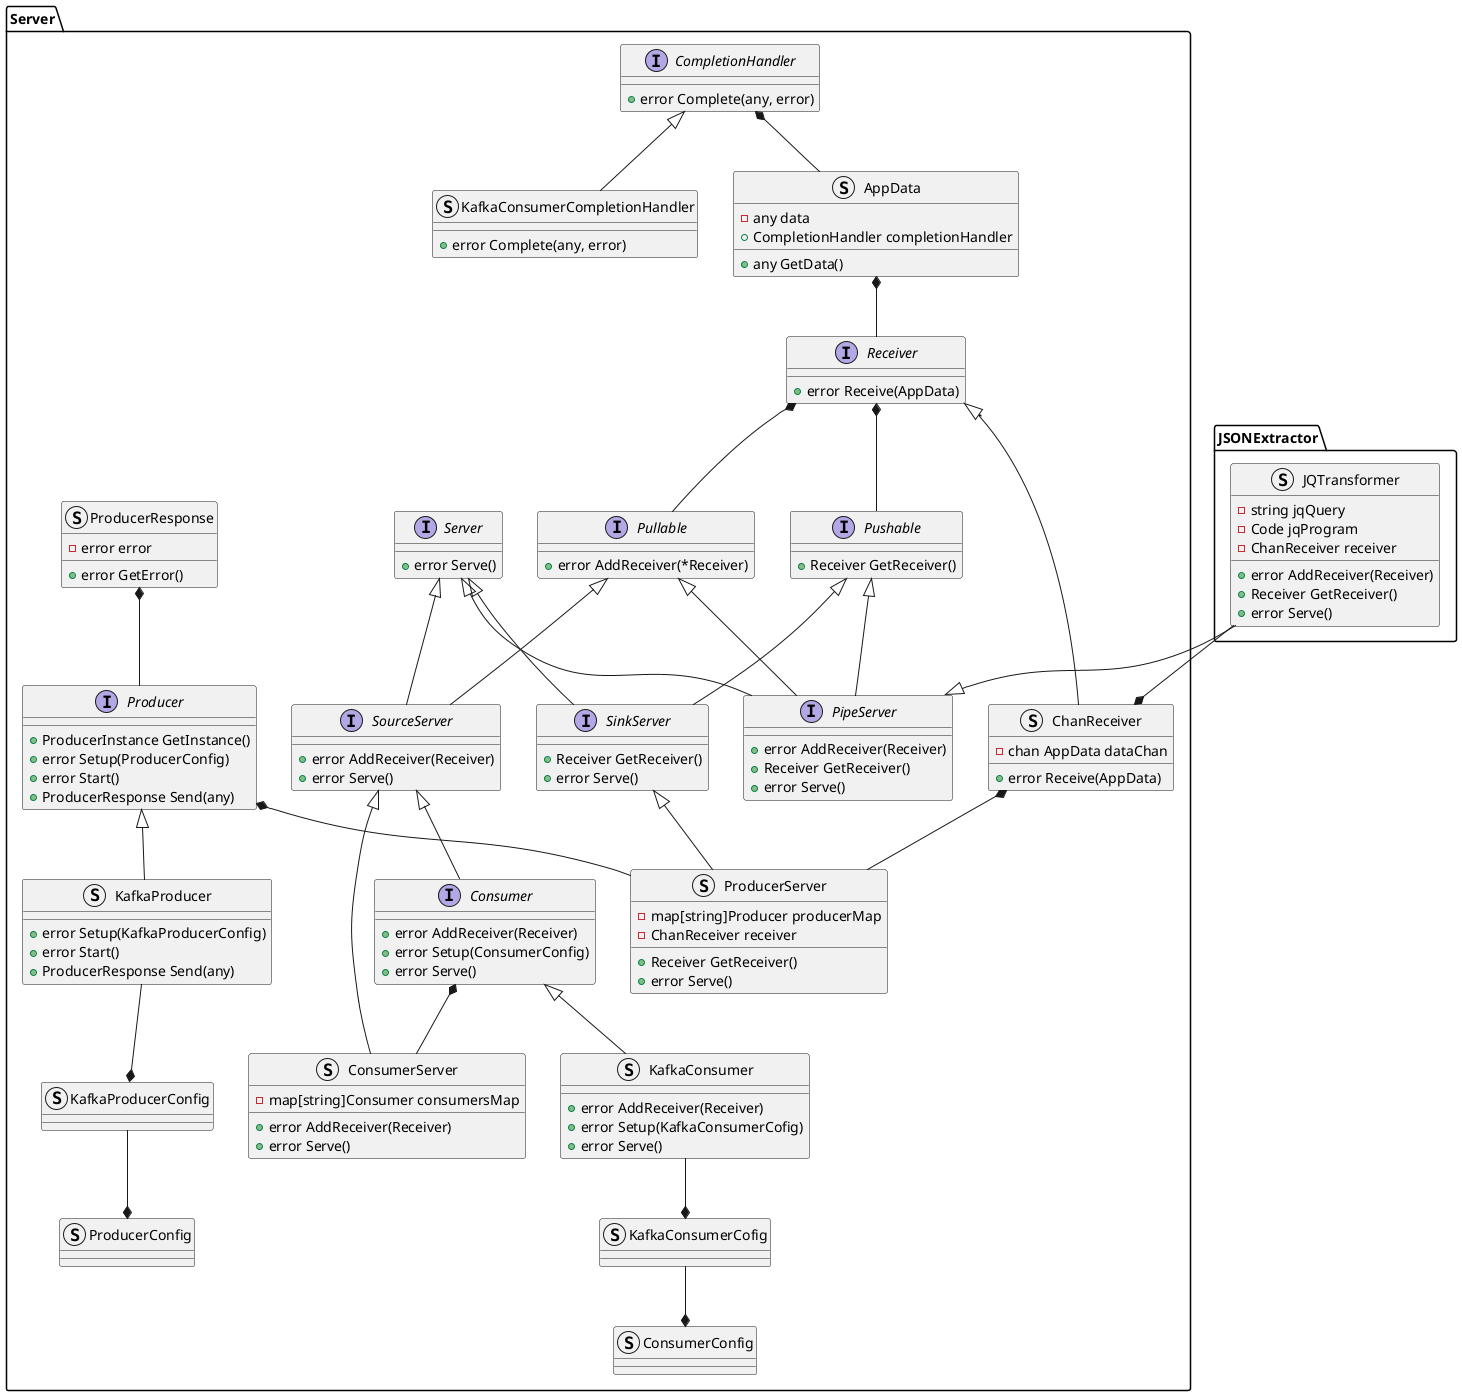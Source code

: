 @startuml
namespace Server {
    interface CompletionHandler {
        +error Complete(any, error)
    }
    struct KafkaConsumerCompletionHandler {
        +error Complete(any, error)
    }
    struct AppData {
        -any data
        +CompletionHandler completionHandler
        +any GetData()
    }
    interface Receiver {
        +error Receive(AppData)
    }
    struct ChanReceiver {
        -chan AppData dataChan
        +error Receive(AppData)
    }
    interface Server {
        +error Serve()
    }
    interface Pullable {
        +error AddReceiver(*Receiver)
    }
    interface Pushable {
        +Receiver GetReceiver()
    }
    interface SourceServer {
        +error AddReceiver(Receiver)
        +error Serve()
    }
    interface SinkServer {
        +Receiver GetReceiver()
        +error Serve()
    }
    interface PipeServer {
        +error AddReceiver(Receiver)
        +Receiver GetReceiver()
        +error Serve()
    }
    struct ProducerResponse {
        -error error
        +error GetError()
    }
    interface Producer {
        +ProducerInstance GetInstance()
        +error Setup(ProducerConfig)
        +error Start()
        +ProducerResponse Send(any)
    }
    interface Consumer {
        +error AddReceiver(Receiver)
        +error Setup(ConsumerConfig)
        +error Serve()
    }
    struct KafkaConsumer {
        +error AddReceiver(Receiver)
        +error Setup(KafkaConsumerCofig)
        +error Serve()
    }
    struct KafkaProducer {
        +error Setup(KafkaProducerConfig)
        +error Start()
        +ProducerResponse Send(any)
    }
    struct ProducerServer {
        -map[string]Producer producerMap
        -ChanReceiver receiver
        +Receiver GetReceiver()
        +error Serve()
    }
    struct ConsumerServer {
        -map[string]Consumer consumersMap
        +error AddReceiver(Receiver)
        +error Serve()
    }
    struct KafkaConsumerCofig
    struct KafkaProducerConfig
    struct ProducerConfig
    struct ConsumerConfig
}
namespace JSONExtractor {
    struct JQTransformer {
        -string jqQuery
        -Code jqProgram
        -ChanReceiver receiver
        +error AddReceiver(Receiver)
        +Receiver GetReceiver()
        +error Serve()
    }
}
Server.CompletionHandler *-- Server.AppData
Server.CompletionHandler <|-- Server.KafkaConsumerCompletionHandler
Server.AppData *-- Server.Receiver
Server.Receiver *-- Server.Pullable
Server.Receiver *-- Server.Pushable
Server.Receiver <|-- Server.ChanReceiver
Server.Server <|-- Server.SourceServer
Server.Pullable <|-- Server.SourceServer
Server.Server <|-- Server.SinkServer
Server.Pushable <|-- Server.SinkServer
Server.Pushable <|-- Server.PipeServer
Server.Pullable <|-- Server.PipeServer
Server.Server <|-- Server.PipeServer

Server.ProducerResponse *-- Server.Producer
Server.Producer <|-- Server.KafkaProducer
Server.Consumer <|-- Server.KafkaConsumer
Server.Producer *-- Server.ProducerServer
Server.SinkServer <|-- Server.ProducerServer
Server.ChanReceiver *-- Server.ProducerServer
Server.SourceServer <|-- Server.ConsumerServer
Server.Consumer *-- Server.ConsumerServer
Server.SourceServer <|-- Server.Consumer

Server.KafkaConsumerCofig *-up- Server.KafkaConsumer
Server.KafkaProducerConfig *-up- Server.KafkaProducer

Server.PipeServer <|-up- JSONExtractor.JQTransformer
Server.ChanReceiver *-up- JSONExtractor.JQTransformer

Server.ProducerConfig *-up- Server.KafkaProducerConfig
Server.ConsumerConfig *-up- Server.KafkaConsumerCofig
@enduml